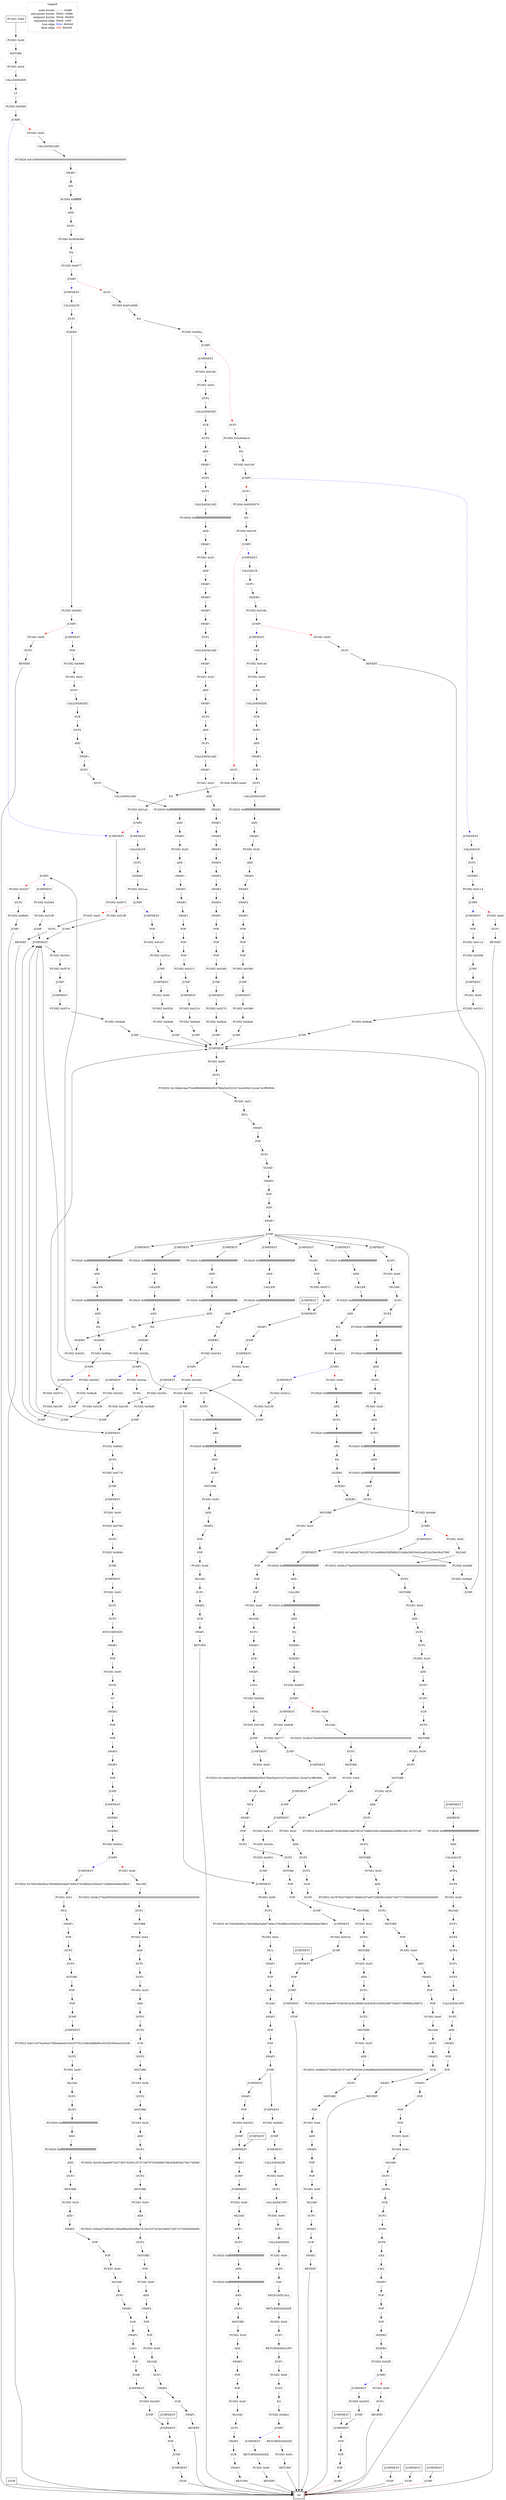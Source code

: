 digraph {
	"node0" [shape="rect",color="black",label=<JUMPDEST>];
	"node1" [shape="rect",color="black",label=<JUMPDEST>];
	"node2" [shape="rect",color="black",label=<JUMPDEST>];
	"node3" [shape="rect",color="black",label=<PUSH1 0x80>];
	"node4" [shape="rect",color="black",label=<JUMPDEST>];
	"node5" [shape="rect",color="black",label=<JUMPDEST>];
	"node6" [shape="rect",color="black",label=<JUMPDEST>];
	"node7" [shape="rect",color="black",label=<JUMPDEST>];
	"node8" [shape="rect",color="black",label=<JUMPDEST>];
	"node9" [shape="rect",color="black",label=<STOP>];
	"node10" [shape="rect",color="black",label=<JUMPDEST>];
	"node11" [shape="rect",color="gray",label=<PUSH32 0x6e20746f2061206e6f6e2d636f6e747261637420616464726573730000000000>];
	"node12" [shape="rect",color="gray",label=<ADD>];
	"node13" [shape="rect",color="gray",label=<DUP1>];
	"node14" [shape="rect",color="gray",label=<PUSH20 0xffffffffffffffffffffffffffffffffffffffff>];
	"node15" [shape="rect",color="gray",label=<PUSH4 0x3659cfe6>];
	"node16" [shape="rect",color="gray",label=<PUSH2 0x02f5>];
	"node17" [shape="rect",color="gray",label=<PUSH1 0x20>];
	"node18" [shape="rect",color="gray",label=<PUSH20 0xffffffffffffffffffffffffffffffffffffffff>];
	"node19" [shape="rect",color="gray",label=<DUP2>];
	"node20" [shape="rect",color="gray",label=<MSTORE>];
	"node21" [shape="rect",color="gray",label=<ADD>];
	"node22" [shape="rect",color="gray",label=<PUSH20 0xffffffffffffffffffffffffffffffffffffffff>];
	"node23" [shape="rect",color="gray",label=<PUSH1 0x00>];
	"node24" [shape="rect",color="gray",label=<MSTORE>];
	"node25" [shape="rect",color="gray",label=<PUSH2 0x01f9>];
	"node26" [shape="rect",color="gray",label=<CALLDATASIZE>];
	"node27" [shape="rect",color="gray",label=<LT>];
	"node28" [shape="rect",color="gray",label=<PUSH1 0x40>];
	"node29" [shape="rect",color="gray",label=<JUMPI>];
	"node30" [shape="rect",color="gray",label=<PUSH1 0x40>];
	"node31" [shape="rect",color="gray",label=<DUP2>];
	"node32" [shape="rect",color="gray",label=<MSTORE>];
	"node33" [shape="rect",color="gray",label=<CALLDATALOAD>];
	"node34" [shape="rect",color="gray",label=<POP>];
	"node35" [shape="rect",color="gray",label=<ADD>];
	"node36" [shape="rect",color="gray",label=<SWAP2>];
	"node37" [shape="rect",color="gray",label=<PUSH20 0xffffffffffffffffffffffffffffffffffffffff>];
	"node38" [shape="rect",color="gray",label=<POP>];
	"node39" [shape="rect",color="gray",label=<POP>];
	"node40" [shape="rect",color="gray",label=<MLOAD>];
	"node41" [shape="rect",color="gray",label=<DUP1>];
	"node42" [shape="rect",color="gray",label=<SWAP2>];
	"node43" [shape="rect",color="gray",label=<SUB>];
	"node44" [shape="rect",color="gray",label=<SWAP1>];
	"node45" [shape="rect",color="gray",label=<REVERT>];
	"node46" [shape="rect",color="gray",label=<JUMPDEST>];
	"node47" [shape="rect",color="gray",label=<PUSH1 0x40>];
	"node48" [shape="rect",color="gray",label=<PUSH20 0xffffffffffffffffffffffffffffffffffffffff>];
	"node49" [shape="rect",color="gray",label=<SWAP1>];
	"node50" [shape="rect",color="gray",label=<DIV>];
	"node51" [shape="rect",color="gray",label=<PUSH4 0x4f1ef286>];
	"node52" [shape="rect",color="gray",label=<PUSH2 0x0647>];
	"node53" [shape="rect",color="gray",label=<AND>];
	"node54" [shape="rect",color="gray",label=<PUSH1 0x00>];
	"node55" [shape="rect",color="gray",label=<DUP1>];
	"node56" [shape="rect",color="gray",label=<PUSH2 0x0354>];
	"node57" [shape="rect",color="gray",label=<EQ>];
	"node58" [shape="rect",color="gray",label=<JUMPI>];
	"node59" [shape="rect",color="gray",label=<DUP1>];
	"node60" [shape="rect",color="gray",label=<MUL>];
	"node61" [shape="rect",color="gray",label=<SWAP1>];
	"node62" [shape="rect",color="gray",label=<POP>];
	"node63" [shape="rect",color="gray",label=<DUP2>];
	"node64" [shape="rect",color="gray",label=<DUP2>];
	"node65" [shape="rect",color="gray",label=<EQ>];
	"node66" [shape="rect",color="gray",label=<SSTORE>];
	"node67" [shape="rect",color="gray",label=<POP>];
	"node68" [shape="rect",color="gray",label=<PUSH32 0x6f6d207468652070726f78792061646d696e0000000000000000000000000000>];
	"node69" [shape="rect",color="gray",label=<POP>];
	"node70" [shape="rect",color="gray",label=<JUMP>];
	"node71" [shape="rect",color="gray",label=<JUMPI>];
	"node72" [shape="rect",color="gray",label=<JUMPDEST>];
	"node73" [shape="rect",color="gray",label=<DUP1>];
	"node74" [shape="rect",color="gray",label=<DUP1>];
	"node75" [shape="rect",color="gray",label=<DUP3>];
	"node76" [shape="rect",color="gray",label=<EXTCODESIZE>];
	"node77" [shape="rect",color="gray",label=<SWAP1>];
	"node78" [shape="rect",color="gray",label=<EQ>];
	"node79" [shape="rect",color="gray",label=<POP>];
	"node80" [shape="rect",color="gray",label=<DUP2>];
	"node81" [shape="rect",color="gray",label=<JUMPI>];
	"node82" [shape="rect",color="gray",label=<GT>];
	"node83" [shape="rect",color="gray",label=<DUP1>];
	"node84" [shape="rect",color="gray",label=<SWAP2>];
	"node85" [shape="rect",color="gray",label=<PUSH1 0x20>];
	"node86" [shape="rect",color="gray",label=<POP>];
	"node87" [shape="rect",color="gray",label=<POP>];
	"node88" [shape="rect",color="gray",label=<SWAP2>];
	"node89" [shape="rect",color="gray",label=<SWAP1>];
	"node90" [shape="rect",color="gray",label=<POP>];
	"node91" [shape="rect",color="gray",label=<EQ>];
	"node92" [shape="rect",color="gray",label=<JUMP>];
	"node93" [shape="rect",color="gray",label=<PUSH2 0x006d>];
	"node94" [shape="rect",color="gray",label=<JUMPI>];
	"node95" [shape="rect",color="gray",label=<DUP1>];
	"node96" [shape="rect",color="gray",label=<EQ>];
	"node97" [shape="rect",color="gray",label=<JUMPI>];
	"node98" [shape="rect",color="gray",label=<JUMPDEST>];
	"node99" [shape="rect",color="gray",label=<JUMP>];
	"node100" [shape="rect",color="gray",label=<STOP>];
	"node101" [shape="rect",color="gray",label=<JUMPDEST>];
	"node102" [shape="rect",color="gray",label=<CALLVALUE>];
	"node103" [shape="rect",color="gray",label=<PUSH1 0x00>];
	"node104" [shape="rect",color="gray",label=<DUP1>];
	"node105" [shape="rect",color="gray",label=<ISZERO>];
	"node106" [shape="rect",color="gray",label=<JUMPI>];
	"node107" [shape="rect",color="gray",label=<PUSH1 0x00>];
	"node108" [shape="rect",color="gray",label=<DUP1>];
	"node109" [shape="rect",color="gray",label=<REVERT>];
	"node110" [shape="rect",color="gray",label=<JUMPDEST>];
	"node111" [shape="rect",color="gray",label=<POP>];
	"node112" [shape="rect",color="gray",label=<PUSH2 0x034d>];
	"node113" [shape="rect",color="gray",label=<PUSH2 0x084b>];
	"node114" [shape="rect",color="gray",label=<PUSH2 0x0265>];
	"node115" [shape="rect",color="gray",label=<DUP1>];
	"node116" [shape="rect",color="gray",label=<CALLDATASIZE>];
	"node117" [shape="rect",color="gray",label=<SUB>];
	"node118" [shape="rect",color="gray",label=<DUP2>];
	"node119" [shape="rect",color="gray",label=<PUSH1 0x04>];
	"node120" [shape="rect",color="gray",label=<ADD>];
	"node121" [shape="rect",color="gray",label=<SWAP1>];
	"node122" [shape="rect",color="gray",label=<DUP1>];
	"node123" [shape="rect",color="gray",label=<DUP1>];
	"node124" [shape="rect",color="gray",label=<CALLDATALOAD>];
	"node125" [shape="rect",color="gray",label=<PUSH1 0x04>];
	"node126" [shape="rect",color="gray",label=<PUSH2 0x0748>];
	"node127" [shape="rect",color="gray",label=<AND>];
	"node128" [shape="rect",color="gray",label=<SWAP1>];
	"node129" [shape="rect",color="gray",label=<ADD>];
	"node130" [shape="rect",color="gray",label=<SWAP1>];
	"node131" [shape="rect",color="gray",label=<SWAP3>];
	"node132" [shape="rect",color="gray",label=<SWAP2>];
	"node133" [shape="rect",color="gray",label=<SWAP1>];
	"node134" [shape="rect",color="gray",label=<POP>];
	"node135" [shape="rect",color="gray",label=<POP>];
	"node136" [shape="rect",color="gray",label=<POP>];
	"node137" [shape="rect",color="gray",label=<JUMP>];
	"node138" [shape="rect",color="gray",label=<JUMPDEST>];
	"node139" [shape="rect",color="gray",label=<STOP>];
	"node140" [shape="rect",color="gray",label=<JUMPDEST>];
	"node141" [shape="rect",color="gray",label=<PUSH2 0x0312>];
	"node142" [shape="rect",color="gray",label=<PUSH1 0x01>];
	"node143" [shape="rect",color="gray",label=<DUP1>];
	"node144" [shape="rect",color="gray",label=<PUSH2 0x0576>];
	"node145" [shape="rect",color="gray",label=<CALLDATASIZE>];
	"node146" [shape="rect",color="gray",label=<SUB>];
	"node147" [shape="rect",color="gray",label=<DUP2>];
	"node148" [shape="rect",color="gray",label=<ADD>];
	"node149" [shape="rect",color="gray",label=<SWAP1>];
	"node150" [shape="rect",color="gray",label=<DUP1>];
	"node151" [shape="rect",color="gray",label=<DUP1>];
	"node152" [shape="rect",color="gray",label=<CALLDATALOAD>];
	"node153" [shape="rect",color="gray",label=<PUSH1 0x20>];
	"node154" [shape="rect",color="gray",label=<AND>];
	"node155" [shape="rect",color="gray",label=<SWAP1>];
	"node156" [shape="rect",color="gray",label=<ADD>];
	"node157" [shape="rect",color="gray",label=<SWAP1>];
	"node158" [shape="rect",color="gray",label=<SWAP3>];
	"node159" [shape="rect",color="gray",label=<SWAP2>];
	"node160" [shape="rect",color="gray",label=<SWAP1>];
	"node161" [shape="rect",color="gray",label=<DUP1>];
	"node162" [shape="rect",color="gray",label=<CALLDATALOAD>];
	"node163" [shape="rect",color="gray",label=<SWAP1>];
	"node164" [shape="rect",color="gray",label=<ADD>];
	"node165" [shape="rect",color="gray",label=<SWAP1>];
	"node166" [shape="rect",color="gray",label=<DUP3>];
	"node167" [shape="rect",color="gray",label=<ADD>];
	"node168" [shape="rect",color="gray",label=<DUP1>];
	"node169" [shape="rect",color="gray",label=<CALLDATALOAD>];
	"node170" [shape="rect",color="gray",label=<SWAP1>];
	"node171" [shape="rect",color="gray",label=<PUSH2 0x050d>];
	"node172" [shape="rect",color="gray",label=<ADD>];
	"node173" [shape="rect",color="gray",label=<SWAP2>];
	"node174" [shape="rect",color="gray",label=<SWAP1>];
	"node175" [shape="rect",color="gray",label=<SWAP2>];
	"node176" [shape="rect",color="gray",label=<SWAP3>];
	"node177" [shape="rect",color="gray",label=<SWAP4>];
	"node178" [shape="rect",color="gray",label=<SWAP2>];
	"node179" [shape="rect",color="gray",label=<SWAP3>];
	"node180" [shape="rect",color="gray",label=<SWAP4>];
	"node181" [shape="rect",color="gray",label=<SWAP1>];
	"node182" [shape="rect",color="gray",label=<POP>];
	"node183" [shape="rect",color="gray",label=<POP>];
	"node184" [shape="rect",color="gray",label=<POP>];
	"node185" [shape="rect",color="gray",label=<PUSH1 0x00>];
	"node186" [shape="rect",color="gray",label=<JUMP>];
	"node187" [shape="rect",color="gray",label=<STOP>];
	"node188" [shape="rect",color="gray",label=<JUMPDEST>];
	"node189" [shape="rect",color="gray",label=<CALLVALUE>];
	"node190" [shape="rect",color="gray",label=<DUP1>];
	"node191" [shape="rect",color="gray",label=<ISZERO>];
	"node192" [shape="rect",color="gray",label=<PUSH20 0xffffffffffffffffffffffffffffffffffffffff>];
	"node193" [shape="rect",color="gray",label=<JUMPI>];
	"node194" [shape="rect",color="gray",label=<DUP1>];
	"node195" [shape="rect",color="gray",label=<REVERT>];
	"node196" [shape="rect",color="gray",label=<JUMPDEST>];
	"node197" [shape="rect",color="gray",label=<POP>];
	"node198" [shape="rect",color="gray",label=<JUMP>];
	"node199" [shape="rect",color="gray",label=<JUMPDEST>];
	"node200" [shape="rect",color="gray",label=<MLOAD>];
	"node201" [shape="rect",color="gray",label=<DUP1>];
	"node202" [shape="rect",color="gray",label=<DUP3>];
	"node203" [shape="rect",color="gray",label=<PUSH1 0x00>];
	"node204" [shape="rect",color="gray",label=<PUSH1 0x20>];
	"node205" [shape="rect",color="gray",label=<PUSH1 0x40>];
	"node206" [shape="rect",color="gray",label=<PUSH32 0x08c379a000000000000000000000000000000000000000000000000000000000>];
	"node207" [shape="rect",color="gray",label=<PUSH20 0xffffffffffffffffffffffffffffffffffffffff>];
	"node208" [shape="rect",color="gray",label=<AND>];
	"node209" [shape="rect",color="gray",label=<AND>];
	"node210" [shape="rect",color="gray",label=<DUP2>];
	"node211" [shape="rect",color="gray",label=<MSTORE>];
	"node212" [shape="rect",color="gray",label=<PUSH1 0x00>];
	"node213" [shape="rect",color="gray",label=<ADD>];
	"node214" [shape="rect",color="gray",label=<SWAP2>];
	"node215" [shape="rect",color="gray",label=<POP>];
	"node216" [shape="rect",color="gray",label=<POP>];
	"node217" [shape="rect",color="gray",label=<MLOAD>];
	"node218" [shape="rect",color="gray",label=<DUP1>];
	"node219" [shape="rect",color="gray",label=<SWAP2>];
	"node220" [shape="rect",color="gray",label=<SUB>];
	"node221" [shape="rect",color="gray",label=<SWAP1>];
	"node222" [shape="rect",color="gray",label=<RETURN>];
	"node223" [shape="rect",color="gray",label=<JUMPDEST>];
	"node224" [shape="rect",color="gray",label=<CALLVALUE>];
	"node225" [shape="rect",color="gray",label=<DUP1>];
	"node226" [shape="rect",color="gray",label=<ISZERO>];
	"node227" [shape="rect",color="gray",label=<JUMPI>];
	"node228" [shape="rect",color="gray",label=<DUP1>];
	"node229" [shape="rect",color="gray",label=<REVERT>];
	"node230" [shape="rect",color="gray",label=<JUMPDEST>];
	"node231" [shape="rect",color="gray",label=<POP>];
	"node232" [shape="rect",color="gray",label=<DUP1>];
	"node233" [shape="rect",color="gray",label=<CALLDATASIZE>];
	"node234" [shape="rect",color="gray",label=<SUB>];
	"node235" [shape="rect",color="gray",label=<PUSH1 0x00>];
	"node236" [shape="rect",color="gray",label=<DUP2>];
	"node237" [shape="rect",color="gray",label=<ADD>];
	"node238" [shape="rect",color="gray",label=<PUSH2 0x0264>];
	"node239" [shape="rect",color="gray",label=<SWAP1>];
	"node240" [shape="rect",color="gray",label=<DUP1>];
	"node241" [shape="rect",color="gray",label=<DUP1>];
	"node242" [shape="rect",color="gray",label=<CALLDATALOAD>];
	"node243" [shape="rect",color="gray",label=<PUSH1 0x00>];
	"node244" [shape="rect",color="gray",label=<PUSH1 0x40>];
	"node245" [shape="rect",color="gray",label=<AND>];
	"node246" [shape="rect",color="gray",label=<SWAP1>];
	"node247" [shape="rect",color="gray",label=<ADD>];
	"node248" [shape="rect",color="gray",label=<SWAP1>];
	"node249" [shape="rect",color="gray",label=<SWAP3>];
	"node250" [shape="rect",color="gray",label=<SWAP2>];
	"node251" [shape="rect",color="gray",label=<SWAP1>];
	"node252" [shape="rect",color="gray",label=<POP>];
	"node253" [shape="rect",color="gray",label=<POP>];
	"node254" [shape="rect",color="gray",label=<POP>];
	"node255" [shape="rect",color="gray",label=<JUMP>];
	"node256" [shape="rect",color="gray",label=<JUMPDEST>];
	"node257" [shape="rect",color="gray",label=<STOP>];
	"node258" [shape="rect",color="gray",label=<JUMPDEST>];
	"node259" [shape="rect",color="gray",label=<CALLVALUE>];
	"node260" [shape="rect",color="gray",label=<DUP1>];
	"node261" [shape="rect",color="gray",label=<ISZERO>];
	"node262" [shape="rect",color="gray",label=<PUSH1 0x20>];
	"node263" [shape="rect",color="gray",label=<JUMPI>];
	"node264" [shape="rect",color="gray",label=<DUP1>];
	"node265" [shape="rect",color="gray",label=<REVERT>];
	"node266" [shape="rect",color="gray",label=<JUMPDEST>];
	"node267" [shape="rect",color="gray",label=<POP>];
	"node268" [shape="rect",color="gray",label=<JUMP>];
	"node269" [shape="rect",color="gray",label=<JUMPDEST>];
	"node270" [shape="rect",color="gray",label=<PUSH1 0x20>];
	"node271" [shape="rect",color="gray",label=<MLOAD>];
	"node272" [shape="rect",color="gray",label=<DUP1>];
	"node273" [shape="rect",color="gray",label=<DUP3>];
	"node274" [shape="rect",color="gray",label=<PUSH2 0x056a>];
	"node275" [shape="rect",color="gray",label=<PUSH1 0x40>];
	"node276" [shape="rect",color="gray",label=<AND>];
	"node277" [shape="rect",color="gray",label=<PUSH29 0x0100000000000000000000000000000000000000000000000000000000>];
	"node278" [shape="rect",color="gray",label=<PUSH2 0x0077>];
	"node279" [shape="rect",color="gray",label=<PUSH2 0x0270>];
	"node280" [shape="rect",color="gray",label=<AND>];
	"node281" [shape="rect",color="gray",label=<DUP2>];
	"node282" [shape="rect",color="gray",label=<MSTORE>];
	"node283" [shape="rect",color="gray",label=<ADD>];
	"node284" [shape="rect",color="gray",label=<SWAP2>];
	"node285" [shape="rect",color="gray",label=<POP>];
	"node286" [shape="rect",color="gray",label=<POP>];
	"node287" [shape="rect",color="gray",label=<PUSH1 0x20>];
	"node288" [shape="rect",color="gray",label=<MLOAD>];
	"node289" [shape="rect",color="gray",label=<DUP1>];
	"node290" [shape="rect",color="gray",label=<PUSH1 0x00>];
	"node291" [shape="rect",color="gray",label=<SWAP2>];
	"node292" [shape="rect",color="gray",label=<SUB>];
	"node293" [shape="rect",color="gray",label=<SWAP1>];
	"node294" [shape="rect",color="gray",label=<RETURN>];
	"node295" [shape="rect",color="gray",label=<JUMPDEST>];
	"node296" [shape="rect",color="gray",label=<JUMP>];
	"node297" [shape="rect",color="gray",label=<JUMPDEST>];
	"node298" [shape="rect",color="gray",label=<JUMP>];
	"node299" [shape="rect",color="gray",label=<JUMPDEST>];
	"node300" [shape="rect",color="gray",label=<PUSH2 0x015f>];
	"node301" [shape="rect",color="gray",label=<JUMP>];
	"node302" [shape="rect",color="gray",label=<JUMP>];
	"node303" [shape="rect",color="gray",label=<JUMPDEST>];
	"node304" [shape="rect",color="gray",label=<PUSH32 0x10d6a54a4754c8869d6886b5f5d7fbfa5b4522237ea5c60d11bc4e7a1ff9390b>];
	"node305" [shape="rect",color="gray",label=<JUMP>];
	"node306" [shape="rect",color="gray",label=<PUSH2 0x0512>];
	"node307" [shape="rect",color="gray",label=<JUMPDEST>];
	"node308" [shape="rect",color="gray",label=<PUSH20 0xffffffffffffffffffffffffffffffffffffffff>];
	"node309" [shape="rect",color="gray",label=<PUSH2 0x0083>];
	"node310" [shape="rect",color="gray",label=<PUSH2 0x06a8>];
	"node311" [shape="rect",color="gray",label=<PUSH2 0x035d>];
	"node312" [shape="rect",color="gray",label=<AND>];
	"node313" [shape="rect",color="gray",label=<PUSH2 0x01f9>];
	"node314" [shape="rect",color="gray",label=<CALLER>];
	"node315" [shape="rect",color="gray",label=<PUSH20 0xffffffffffffffffffffffffffffffffffffffff>];
	"node316" [shape="rect",color="gray",label=<PUSH1 0x20>];
	"node317" [shape="rect",color="gray",label=<PUSH32 0x7050c9e0f4ca769c69bd3a8ef740bc37934f8e2c036e5a723fd8ee048ed3f8c3>];
	"node318" [shape="rect",color="gray",label=<AND>];
	"node319" [shape="rect",color="gray",label=<EQ>];
	"node320" [shape="rect",color="gray",label=<PUSH2 0x0114>];
	"node321" [shape="rect",color="gray",label=<ISZERO>];
	"node322" [shape="rect",color="gray",label=<JUMPI>];
	"node323" [shape="rect",color="gray",label=<DUP2>];
	"node324" [shape="rect",color="gray",label=<PUSH32 0x787920746f20746865207a65726f206164647265737300000000000000000000>];
	"node325" [shape="rect",color="gray",label=<JUMP>];
	"node326" [shape="rect",color="gray",label=<JUMPDEST>];
	"node327" [shape="rect",color="gray",label=<JUMP>];
	"node328" [shape="rect",color="gray",label=<JUMPDEST>];
	"node329" [shape="rect",color="gray",label=<JUMP>];
	"node330" [shape="rect",color="gray",label=<JUMPDEST>];
	"node331" [shape="rect",color="gray",label=<POP>];
	"node332" [shape="rect",color="gray",label=<JUMP>];
	"node333" [shape="rect",color="gray",label=<JUMPDEST>];
	"node334" [shape="rect",color="gray",label=<PUSH1 0x40>];
	"node335" [shape="rect",color="gray",label=<JUMP>];
	"node336" [shape="rect",color="gray",label=<JUMPDEST>];
	"node337" [shape="rect",color="gray",label=<PUSH2 0x06a8>];
	"node338" [shape="rect",color="gray",label=<PUSH1 0x20>];
	"node339" [shape="rect",color="gray",label=<PUSH1 0x00>];
	"node340" [shape="rect",color="gray",label=<AND>];
	"node341" [shape="rect",color="gray",label=<CALLER>];
	"node342" [shape="rect",color="gray",label=<PUSH1 0x20>];
	"node343" [shape="rect",color="gray",label=<PUSH1 0x36>];
	"node344" [shape="rect",color="gray",label=<PUSH1 0x00>];
	"node345" [shape="rect",color="gray",label=<PUSH2 0x035c>];
	"node346" [shape="rect",color="gray",label=<AND>];
	"node347" [shape="rect",color="gray",label=<PUSH32 0x7e644d79422f17c01e4894b5f4f588d331ebfa28653d42ae832dc59e38c9798f>];
	"node348" [shape="rect",color="gray",label=<PUSH2 0x06a8>];
	"node349" [shape="rect",color="gray",label=<EQ>];
	"node350" [shape="rect",color="gray",label=<ISZERO>];
	"node351" [shape="rect",color="gray",label=<JUMPI>];
	"node352" [shape="rect",color="gray",label=<DUP4>];
	"node353" [shape="rect",color="gray",label=<JUMP>];
	"node354" [shape="rect",color="gray",label=<ADDRESS>];
	"node355" [shape="rect",color="gray",label=<PUSH1 0x40>];
	"node356" [shape="rect",color="gray",label=<PUSH1 0x40>];
	"node357" [shape="rect",color="gray",label=<AND>];
	"node358" [shape="rect",color="gray",label=<CALLVALUE>];
	"node359" [shape="rect",color="gray",label=<DUP4>];
	"node360" [shape="rect",color="gray",label=<DUP4>];
	"node361" [shape="rect",color="gray",label=<MLOAD>];
	"node362" [shape="rect",color="gray",label=<DUP1>];
	"node363" [shape="rect",color="gray",label=<DUP4>];
	"node364" [shape="rect",color="gray",label=<DUP4>];
	"node365" [shape="rect",color="gray",label=<PUSH1 0x40>];
	"node366" [shape="rect",color="gray",label=<DUP1>];
	"node367" [shape="rect",color="gray",label=<DUP3>];
	"node368" [shape="rect",color="gray",label=<DUP5>];
	"node369" [shape="rect",color="gray",label=<CALLDATACOPY>];
	"node370" [shape="rect",color="gray",label=<DUP3>];
	"node371" [shape="rect",color="gray",label=<ADD>];
	"node372" [shape="rect",color="gray",label=<SWAP2>];
	"node373" [shape="rect",color="gray",label=<POP>];
	"node374" [shape="rect",color="gray",label=<POP>];
	"node375" [shape="rect",color="gray",label=<SWAP3>];
	"node376" [shape="rect",color="gray",label=<POP>];
	"node377" [shape="rect",color="gray",label=<POP>];
	"node378" [shape="rect",color="gray",label=<POP>];
	"node379" [shape="rect",color="gray",label=<MLOAD>];
	"node380" [shape="rect",color="gray",label=<DUP1>];
	"node381" [shape="rect",color="gray",label=<DUP4>];
	"node382" [shape="rect",color="gray",label=<SUB>];
	"node383" [shape="rect",color="gray",label=<DUP2>];
	"node384" [shape="rect",color="gray",label=<DUP6>];
	"node385" [shape="rect",color="gray",label=<DUP8>];
	"node386" [shape="rect",color="gray",label=<GAS>];
	"node387" [shape="rect",color="gray",label=<CALL>];
	"node388" [shape="rect",color="gray",label=<PUSH2 0x0777>];
	"node389" [shape="rect",color="gray",label=<SWAP3>];
	"node390" [shape="rect",color="gray",label=<POP>];
	"node391" [shape="rect",color="gray",label=<POP>];
	"node392" [shape="rect",color="gray",label=<PUSH20 0xffffffffffffffffffffffffffffffffffffffff>];
	"node393" [shape="rect",color="gray",label=<POP>];
	"node394" [shape="rect",color="gray",label=<ISZERO>];
	"node395" [shape="rect",color="gray",label=<ISZERO>];
	"node396" [shape="rect",color="gray",label=<JUMPI>];
	"node397" [shape="rect",color="gray",label=<DUP1>];
	"node398" [shape="rect",color="gray",label=<PUSH1 0x20>];
	"node399" [shape="rect",color="gray",label=<REVERT>];
	"node400" [shape="rect",color="gray",label=<JUMPDEST>];
	"node401" [shape="rect",color="gray",label=<JUMP>];
	"node402" [shape="rect",color="gray",label=<PUSH2 0x01f9>];
	"node403" [shape="rect",color="gray",label=<JUMPDEST>];
	"node404" [shape="rect",color="gray",label=<JUMP>];
	"node405" [shape="rect",color="gray",label=<JUMPDEST>];
	"node406" [shape="rect",color="gray",label=<POP>];
	"node407" [shape="rect",color="gray",label=<POP>];
	"node408" [shape="rect",color="gray",label=<POP>];
	"node409" [shape="rect",color="gray",label=<JUMP>];
	"node410" [shape="rect",color="gray",label=<JUMPDEST>];
	"node411" [shape="rect",color="gray",label=<JUMP>];
	"node412" [shape="rect",color="gray",label=<JUMPDEST>];
	"node413" [shape="rect",color="gray",label=<PUSH32 0x43616e6e6f74206368616e6765207468652061646d696e206f6620612070726f>];
	"node414" [shape="rect",color="gray",label=<PUSH4 0xf851a440>];
	"node415" [shape="rect",color="gray",label=<PUSH2 0x051a>];
	"node416" [shape="rect",color="gray",label=<PUSH20 0xffffffffffffffffffffffffffffffffffffffff>];
	"node417" [shape="rect",color="gray",label=<PUSH20 0xffffffffffffffffffffffffffffffffffffffff>];
	"node418" [shape="rect",color="gray",label=<PUSH1 0x40>];
	"node419" [shape="rect",color="gray",label=<AND>];
	"node420" [shape="rect",color="gray",label=<CALLER>];
	"node421" [shape="rect",color="gray",label=<PUSH32 0x43616e6e6f742063616c6c2066616c6c6261636b2066756e6374696f6e206672>];
	"node422" [shape="rect",color="gray",label=<PUSH2 0x0201>];
	"node423" [shape="rect",color="gray",label=<AND>];
	"node424" [shape="rect",color="gray",label=<EQ>];
	"node425" [shape="rect",color="gray",label=<ISZERO>];
	"node426" [shape="rect",color="gray",label=<JUMPI>];
	"node427" [shape="rect",color="gray",label=<JUMP>];
	"node428" [shape="rect",color="gray",label=<JUMPDEST>];
	"node429" [shape="rect",color="gray",label=<SWAP1>];
	"node430" [shape="rect",color="gray",label=<POP>];
	"node431" [shape="rect",color="gray",label=<PUSH1 0x20>];
	"node432" [shape="rect",color="gray",label=<JUMP>];
	"node433" [shape="rect",color="gray",label=<JUMPDEST>];
	"node434" [shape="rect",color="gray",label=<JUMP>];
	"node435" [shape="rect",color="gray",label=<JUMPDEST>];
	"node436" [shape="rect",color="gray",label=<SWAP1>];
	"node437" [shape="rect",color="gray",label=<JUMP>];
	"node438" [shape="rect",color="gray",label=<JUMPDEST>];
	"node439" [shape="rect",color="gray",label=<JUMP>];
	"node440" [shape="rect",color="gray",label=<JUMPDEST>];
	"node441" [shape="rect",color="gray",label=<PUSH2 0x01f9>];
	"node442" [shape="rect",color="gray",label=<PUSH2 0x01ae>];
	"node443" [shape="rect",color="gray",label=<PUSH2 0x0308>];
	"node444" [shape="rect",color="gray",label=<PUSH1 0x00>];
	"node445" [shape="rect",color="gray",label=<AND>];
	"node446" [shape="rect",color="gray",label=<CALLER>];
	"node447" [shape="rect",color="gray",label=<PUSH1 0x40>];
	"node448" [shape="rect",color="gray",label=<PUSH2 0x01a2>];
	"node449" [shape="rect",color="gray",label=<PUSH1 0x40>];
	"node450" [shape="rect",color="gray",label=<PUSH2 0x00ba>];
	"node451" [shape="rect",color="gray",label=<AND>];
	"node452" [shape="rect",color="gray",label=<EQ>];
	"node453" [shape="rect",color="gray",label=<ISZERO>];
	"node454" [shape="rect",color="gray",label=<JUMPI>];
	"node455" [shape="rect",color="gray",label=<PUSH1 0x3b>];
	"node456" [shape="rect",color="gray",label=<PUSH1 0x01>];
	"node457" [shape="rect",color="gray",label=<AND>];
	"node458" [shape="rect",color="gray",label=<DUP2>];
	"node459" [shape="rect",color="gray",label=<PUSH2 0x051b>];
	"node460" [shape="rect",color="gray",label=<PUSH2 0x0572>];
	"node461" [shape="rect",color="gray",label=<PUSH1 0x01>];
	"node462" [shape="rect",color="gray",label=<AND>];
	"node463" [shape="rect",color="gray",label=<EQ>];
	"node464" [shape="rect",color="gray",label=<ISZERO>];
	"node465" [shape="rect",color="gray",label=<ISZERO>];
	"node466" [shape="rect",color="gray",label=<PUSH20 0xffffffffffffffffffffffffffffffffffffffff>];
	"node467" [shape="rect",color="gray",label=<PUSH1 0x00>];
	"node468" [shape="rect",color="gray",label=<ISZERO>];
	"node469" [shape="rect",color="gray",label=<JUMPI>];
	"node470" [shape="rect",color="gray",label=<MLOAD>];
	"node471" [shape="rect",color="gray",label=<PUSH2 0x06a8>];
	"node472" [shape="rect",color="gray",label=<PUSH2 0x0075>];
	"node473" [shape="rect",color="gray",label=<PUSH1 0x00>];
	"node474" [shape="rect",color="gray",label=<PUSH2 0x011d>];
	"node475" [shape="rect",color="gray",label=<PUSH2 0x06a8>];
	"node476" [shape="rect",color="gray",label=<DUP2>];
	"node477" [shape="rect",color="gray",label=<PUSH2 0x01a0>];
	"node478" [shape="rect",color="gray",label=<MSTORE>];
	"node479" [shape="rect",color="gray",label=<PUSH2 0x00b8>];
	"node480" [shape="rect",color="gray",label=<ADD>];
	"node481" [shape="rect",color="gray",label=<DUP1>];
	"node482" [shape="rect",color="gray",label=<DUP1>];
	"node483" [shape="rect",color="gray",label=<ADD>];
	"node484" [shape="rect",color="gray",label=<DUP3>];
	"node485" [shape="rect",color="gray",label=<DUP2>];
	"node486" [shape="rect",color="gray",label=<SUB>];
	"node487" [shape="rect",color="gray",label=<DUP3>];
	"node488" [shape="rect",color="gray",label=<MSTORE>];
	"node489" [shape="rect",color="gray",label=<DUP2>];
	"node490" [shape="rect",color="gray",label=<MSTORE>];
	"node491" [shape="rect",color="gray",label=<ADD>];
	"node492" [shape="rect",color="gray",label=<DUP1>];
	"node493" [shape="rect",color="gray",label=<PUSH1 0x20>];
	"node494" [shape="rect",color="gray",label=<PUSH2 0x0651>];
	"node495" [shape="rect",color="gray",label=<PUSH1 0x00>];
	"node496" [shape="rect",color="gray",label=<PUSH2 0x0368>];
	"node497" [shape="rect",color="gray",label=<PUSH1 0x40>];
	"node498" [shape="rect",color="gray",label=<DUP2>];
	"node499" [shape="rect",color="gray",label=<MSTORE>];
	"node500" [shape="rect",color="gray",label=<ADD>];
	"node501" [shape="rect",color="gray",label=<PUSH20 0xffffffffffffffffffffffffffffffffffffffff>];
	"node502" [shape="rect",color="gray",label=<PUSH1 0x00>];
	"node503" [shape="rect",color="gray",label=<PUSH20 0xffffffffffffffffffffffffffffffffffffffff>];
	"node504" [shape="rect",color="gray",label=<DUP2>];
	"node505" [shape="rect",color="gray",label=<MSTORE>];
	"node506" [shape="rect",color="gray",label=<POP>];
	"node507" [shape="rect",color="gray",label=<ADD>];
	"node508" [shape="rect",color="gray",label=<SWAP2>];
	"node509" [shape="rect",color="gray",label=<POP>];
	"node510" [shape="rect",color="gray",label=<POP>];
	"node511" [shape="rect",color="gray",label=<PUSH2 0x0108>];
	"node512" [shape="rect",color="gray",label=<MLOAD>];
	"node513" [shape="rect",color="gray",label=<DUP1>];
	"node514" [shape="rect",color="gray",label=<SWAP2>];
	"node515" [shape="rect",color="gray",label=<PUSH2 0x0213>];
	"node516" [shape="rect",color="gray",label=<SUB>];
	"node517" [shape="rect",color="gray",label=<SWAP1>];
	"node518" [shape="rect",color="gray",label=<REVERT>];
	"node519" [shape="rect",color="gray",label=<JUMPDEST>];
	"node520" [shape="rect",color="gray",label=<PUSH32 0x08c379a000000000000000000000000000000000000000000000000000000000>];
	"node521" [shape="rect",color="gray",label=<PUSH1 0x20>];
	"node522" [shape="rect",color="gray",label=<JUMP>];
	"node523" [shape="rect",color="gray",label=<JUMPDEST>];
	"node524" [shape="rect",color="gray",label=<DUP3>];
	"node525" [shape="rect",color="gray",label=<MLOAD>];
	"node526" [shape="rect",color="gray",label=<DUP1>];
	"node527" [shape="rect",color="gray",label=<DUP4>];
	"node528" [shape="rect",color="gray",label=<PUSH2 0x0784>];
	"node529" [shape="rect",color="gray",label=<PUSH1 0x20>];
	"node530" [shape="rect",color="gray",label=<PUSH2 0x06d9>];
	"node531" [shape="rect",color="gray",label=<AND>];
	"node532" [shape="rect",color="gray",label=<PUSH1 0x20>];
	"node533" [shape="rect",color="gray",label=<PUSH2 0x0360>];
	"node534" [shape="rect",color="gray",label=<PUSH32 0x43616e6e6f742073657420612070726f787920696d706c656d656e746174696f>];
	"node535" [shape="rect",color="gray",label=<AND>];
	"node536" [shape="rect",color="gray",label=<DUP2>];
	"node537" [shape="rect",color="gray",label=<MSTORE>];
	"node538" [shape="rect",color="gray",label=<ADD>];
	"node539" [shape="rect",color="gray",label=<DUP3>];
	"node540" [shape="rect",color="gray",label=<PUSH2 0x020c>];
	"node541" [shape="rect",color="gray",label=<AND>];
	"node542" [shape="rect",color="gray",label=<AND>];
	"node543" [shape="rect",color="gray",label=<DUP2>];
	"node544" [shape="rect",color="gray",label=<MSTORE>];
	"node545" [shape="rect",color="gray",label=<ADD>];
	"node546" [shape="rect",color="gray",label=<SWAP3>];
	"node547" [shape="rect",color="gray",label=<POP>];
	"node548" [shape="rect",color="gray",label=<POP>];
	"node549" [shape="rect",color="gray",label=<POP>];
	"node550" [shape="rect",color="gray",label=<PUSH20 0xffffffffffffffffffffffffffffffffffffffff>];
	"node551" [shape="rect",color="gray",label=<MLOAD>];
	"node552" [shape="rect",color="gray",label=<DUP1>];
	"node553" [shape="rect",color="gray",label=<SWAP2>];
	"node554" [shape="rect",color="gray",label=<SUB>];
	"node555" [shape="rect",color="gray",label=<SWAP1>];
	"node556" [shape="rect",color="gray",label=<LOG1>];
	"node557" [shape="rect",color="gray",label=<DUP2>];
	"node558" [shape="rect",color="gray",label=<JUMP>];
	"node559" [shape="rect",color="gray",label=<JUMPDEST>];
	"node560" [shape="rect",color="gray",label=<PUSH1 0x04>];
	"node561" [shape="rect",color="gray",label=<JUMP>];
	"node562" [shape="rect",color="gray",label=<JUMPDEST>];
	"node563" [shape="rect",color="gray",label=<JUMP>];
	"node564" [shape="rect",color="gray",label=<JUMPDEST>];
	"node565" [shape="rect",color="gray",label=<POP>];
	"node566" [shape="rect",color="gray",label=<JUMP>];
	"node567" [shape="rect",color="gray",label=<JUMPDEST>];
	"node568" [shape="rect",color="gray",label=<JUMP>];
	"node569" [shape="rect",color="gray",label=<JUMPDEST>];
	"node570" [shape="rect",color="gray",label=<PUSH2 0x01b7>];
	"node571" [shape="rect",color="gray",label=<PUSH1 0x00>];
	"node572" [shape="rect",color="gray",label=<AND>];
	"node573" [shape="rect",color="gray",label=<CALLER>];
	"node574" [shape="rect",color="gray",label=<PUSH1 0x40>];
	"node575" [shape="rect",color="gray",label=<PUSH1 0x04>];
	"node576" [shape="rect",color="gray",label=<PUSH1 0x04>];
	"node577" [shape="rect",color="gray",label=<PUSH1 0x00>];
	"node578" [shape="rect",color="gray",label=<AND>];
	"node579" [shape="rect",color="gray",label=<EQ>];
	"node580" [shape="rect",color="gray",label=<ISZERO>];
	"node581" [shape="rect",color="gray",label=<JUMPI>];
	"node582" [shape="rect",color="gray",label=<PUSH2 0x0211>];
	"node583" [shape="rect",color="gray",label=<JUMP>];
	"node584" [shape="rect",color="gray",label=<JUMPDEST>];
	"node585" [shape="rect",color="gray",label=<SWAP1>];
	"node586" [shape="rect",color="gray",label=<POP>];
	"node587" [shape="rect",color="gray",label=<PUSH2 0x0268>];
	"node588" [shape="rect",color="gray",label=<PUSH20 0xffffffffffffffffffffffffffffffffffffffff>];
	"node589" [shape="rect",color="gray",label=<JUMP>];
	"node590" [shape="rect",color="gray",label=<JUMPDEST>];
	"node591" [shape="rect",color="gray",label=<PUSH1 0x40>];
	"node592" [shape="rect",color="gray",label=<JUMP>];
	"node593" [shape="rect",color="gray",label=<JUMPDEST>];
	"node594" [shape="rect",color="gray",label=<SWAP1>];
	"node595" [shape="rect",color="gray",label=<JUMP>];
	"node596" [shape="rect",color="gray",label=<JUMPDEST>];
	"node597" [shape="rect",color="gray",label=<JUMP>];
	"node598" [shape="rect",color="gray",label=<JUMPDEST>];
	"node599" [shape="rect",color="gray",label=<PUSH2 0x0651>];
	"node600" [shape="rect",color="gray",label=<PUSH20 0xffffffffffffffffffffffffffffffffffffffff>];
	"node601" [shape="rect",color="gray",label=<PUSH2 0x057e>];
	"node602" [shape="rect",color="gray",label=<AND>];
	"node603" [shape="rect",color="gray",label=<CALLER>];
	"node604" [shape="rect",color="gray",label=<AND>];
	"node605" [shape="rect",color="gray",label=<EQ>];
	"node606" [shape="rect",color="gray",label=<ISZERO>];
	"node607" [shape="rect",color="gray",label=<ISZERO>];
	"node608" [shape="rect",color="gray",label=<ISZERO>];
	"node609" [shape="rect",color="gray",label=<JUMPI>];
	"node610" [shape="rect",color="gray",label=<PUSH1 0x01>];
	"node611" [shape="rect",color="gray",label=<MLOAD>];
	"node612" [shape="rect",color="gray",label=<PUSH4 0x5c60da1b>];
	"node613" [shape="rect",color="gray",label=<PUSH20 0xffffffffffffffffffffffffffffffffffffffff>];
	"node614" [shape="rect",color="gray",label=<PUSH2 0x0563>];
	"node615" [shape="rect",color="gray",label=<DUP2>];
	"node616" [shape="rect",color="gray",label=<MSTORE>];
	"node617" [shape="rect",color="gray",label=<ADD>];
	"node618" [shape="rect",color="gray",label=<DUP1>];
	"node619" [shape="rect",color="gray",label=<DUP1>];
	"node620" [shape="rect",color="gray",label=<ADD>];
	"node621" [shape="rect",color="gray",label=<PUSH20 0xffffffffffffffffffffffffffffffffffffffff>];
	"node622" [shape="rect",color="gray",label=<DUP3>];
	"node623" [shape="rect",color="gray",label=<DUP2>];
	"node624" [shape="rect",color="gray",label=<SUB>];
	"node625" [shape="rect",color="gray",label=<DUP3>];
	"node626" [shape="rect",color="gray",label=<MSTORE>];
	"node627" [shape="rect",color="gray",label=<DUP2>];
	"node628" [shape="rect",color="gray",label=<MSTORE>];
	"node629" [shape="rect",color="gray",label=<ADD>];
	"node630" [shape="rect",color="gray",label=<DUP1>];
	"node631" [shape="rect",color="gray",label=<PUSH4 0xffffffff>];
	"node632" [shape="rect",color="gray",label=<PUSH2 0x0303>];
	"node633" [shape="rect",color="gray",label=<PUSH2 0x01f9>];
	"node634" [shape="rect",color="gray",label=<DUP2>];
	"node635" [shape="rect",color="gray",label=<MSTORE>];
	"node636" [shape="rect",color="gray",label=<ADD>];
	"node637" [shape="rect",color="gray",label=<PUSH2 0x0528>];
	"node638" [shape="rect",color="gray",label=<PUSH2 0x025c>];
	"node639" [shape="rect",color="black",peripheries="2",label=<ret>];
	"node640" [shape="rect",color="gray",label=<DUP2>];
	"node641" [shape="rect",color="gray",label=<MSTORE>];
	"node642" [shape="rect",color="gray",label=<POP>];
	"node643" [shape="rect",color="gray",label=<PUSH2 0x016b>];
	"node644" [shape="rect",color="gray",label=<ADD>];
	"node645" [shape="rect",color="gray",label=<SWAP2>];
	"node646" [shape="rect",color="gray",label=<POP>];
	"node647" [shape="rect",color="gray",label=<POP>];
	"node648" [shape="rect",color="gray",label=<PUSH1 0x20>];
	"node649" [shape="rect",color="gray",label=<MLOAD>];
	"node650" [shape="rect",color="gray",label=<DUP1>];
	"node651" [shape="rect",color="gray",label=<SWAP2>];
	"node652" [shape="rect",color="gray",label=<SUB>];
	"node653" [shape="rect",color="gray",label=<SWAP1>];
	"node654" [shape="rect",color="gray",label=<PUSH32 0x7050c9e0f4ca769c69bd3a8ef740bc37934f8e2c036e5a723fd8ee048ed3f8c3>];
	"node655" [shape="rect",color="gray",label=<REVERT>];
	"node656" [shape="rect",color="gray",label=<JUMPDEST>];
	"node657" [shape="rect",color="gray",label=<JUMP>];
	"node658" [shape="rect",color="gray",label=<JUMPDEST>];
	"node659" [shape="rect",color="gray",label=<JUMP>];
	"node660" [shape="rect",color="gray",label=<JUMPDEST>];
	"node661" [shape="rect",color="gray",label=<DUP1>];
	"node662" [shape="rect",color="gray",label=<PUSH20 0xffffffffffffffffffffffffffffffffffffffff>];
	"node663" [shape="rect",color="gray",label=<PUSH4 0x8f283970>];
	"node664" [shape="rect",color="gray",label=<PUSH1 0x04>];
	"node665" [shape="rect",color="gray",label=<PUSH1 0x40>];
	"node666" [shape="rect",color="gray",label=<PUSH1 0x20>];
	"node667" [shape="rect",color="gray",label=<PUSH20 0xffffffffffffffffffffffffffffffffffffffff>];
	"node668" [shape="rect",color="gray",label=<MUL>];
	"node669" [shape="rect",color="gray",label=<SWAP1>];
	"node670" [shape="rect",color="gray",label=<POP>];
	"node671" [shape="rect",color="gray",label=<DUP1>];
	"node672" [shape="rect",color="gray",label=<SLOAD>];
	"node673" [shape="rect",color="gray",label=<SWAP2>];
	"node674" [shape="rect",color="gray",label=<POP>];
	"node675" [shape="rect",color="gray",label=<POP>];
	"node676" [shape="rect",color="gray",label=<SWAP1>];
	"node677" [shape="rect",color="gray",label=<JUMP>];
	"node678" [shape="rect",color="gray",label=<JUMPDEST>];
	"node679" [shape="rect",color="gray",label=<CALLDATASIZE>];
	"node680" [shape="rect",color="gray",label=<PUSH2 0x051e>];
	"node681" [shape="rect",color="gray",label=<PUSH32 0x10d6a54a4754c8869d6886b5f5d7fbfa5b4522237ea5c60d11bc4e7a1ff9390b>];
	"node682" [shape="rect",color="gray",label=<DUP1>];
	"node683" [shape="rect",color="gray",label=<CALLDATACOPY>];
	"node684" [shape="rect",color="gray",label=<DUP1>];
	"node685" [shape="rect",color="gray",label=<CALLDATASIZE>];
	"node686" [shape="rect",color="gray",label=<DUP5>];
	"node687" [shape="rect",color="gray",label=<GAS>];
	"node688" [shape="rect",color="gray",label=<DELEGATECALL>];
	"node689" [shape="rect",color="gray",label=<RETURNDATASIZE>];
	"node690" [shape="rect",color="gray",label=<PUSH2 0x0779>];
	"node691" [shape="rect",color="gray",label=<PUSH1 0x40>];
	"node692" [shape="rect",color="gray",label=<PUSH2 0x0302>];
	"node693" [shape="rect",color="gray",label=<DUP1>];
	"node694" [shape="rect",color="gray",label=<RETURNDATACOPY>];
	"node695" [shape="rect",color="gray",label=<DUP1>];
	"node696" [shape="rect",color="gray",label=<DUP2>];
	"node697" [shape="rect",color="gray",label=<EQ>];
	"node698" [shape="rect",color="gray",label=<PUSH2 0x0682>];
	"node699" [shape="rect",color="gray",label=<JUMPI>];
	"node700" [shape="rect",color="gray",label=<RETURNDATASIZE>];
	"node701" [shape="rect",color="gray",label=<RETURN>];
	"node702" [shape="rect",color="gray",label=<JUMPDEST>];
	"node703" [shape="rect",color="gray",label=<RETURNDATASIZE>];
	"node704" [shape="rect",color="gray",label=<REVERT>];
	"node705" [shape="rect",color="gray",label=<JUMPDEST>];
	"node706" [shape="rect",color="gray",label=<DUP1>];
	"node707" [shape="rect",color="gray",label=<PUSH20 0xffffffffffffffffffffffffffffffffffffffff>];
	"node708" [shape="rect",color="gray",label=<PUSH20 0xffffffffffffffffffffffffffffffffffffffff>];
	"node709" [shape="rect",color="gray",label=<MUL>];
	"node710" [shape="rect",color="gray",label=<SWAP1>];
	"node711" [shape="rect",color="gray",label=<POP>];
	"node712" [shape="rect",color="gray",label=<DUP1>];
	"node713" [shape="rect",color="gray",label=<SLOAD>];
	"node714" [shape="rect",color="gray",label=<SWAP2>];
	"node715" [shape="rect",color="gray",label=<POP>];
	"node716" [shape="rect",color="gray",label=<POP>];
	"node717" [shape="rect",color="gray",label=<PUSH2 0x021b>];
	"node718" [shape="rect",color="gray",label=<SWAP1>];
	"node719" [shape="rect",color="gray",label=<JUMP>];
	"node720" [shape="rect",color="gray",label=<JUMPDEST>];
	"node721" [shape="rect",color="gray",label=<PUSH2 0x06a8>];
	"node722" [shape="rect",color="gray",label=<DUP2>];
	"node723" [shape="rect",color="gray",label=<JUMP>];
	"node724" [shape="rect",color="gray",label=<JUMPDEST>];
	"node725" [shape="rect",color="gray",label=<PUSH1 0x00>];
	"node726" [shape="rect",color="gray",label=<PUSH20 0xffffffffffffffffffffffffffffffffffffffff>];
	"node727" [shape="rect",color="gray",label=<PUSH20 0xffffffffffffffffffffffffffffffffffffffff>];
	"node728" [shape="rect",color="gray",label=<DUP2>];
	"node729" [shape="rect",color="gray",label=<MLOAD>];
	"node730" [shape="rect",color="gray",label=<DUP1>];
	"node731" [shape="rect",color="gray",label=<DUP3>];
	"node732" [shape="rect",color="gray",label=<PUSH1 0x00>];
	"node733" [shape="rect",color="gray",label=<PUSH1 0x20>];
	"node734" [shape="rect",color="gray",label=<PUSH2 0x081e>];
	"node735" [shape="rect",color="gray",label=<AND>];
	"node736" [shape="rect",color="gray",label=<PUSH20 0xffffffffffffffffffffffffffffffffffffffff>];
	"node737" [shape="rect",color="gray",label=<PUSH1 0x40>];
	"node738" [shape="rect",color="gray",label=<PUSH2 0x01f9>];
	"node739" [shape="rect",color="gray",label=<PUSH32 0x08c379a000000000000000000000000000000000000000000000000000000000>];
	"node740" [shape="rect",color="gray",label=<AND>];
	"node741" [shape="rect",color="gray",label=<DUP2>];
	"node742" [shape="rect",color="gray",label=<MSTORE>];
	"node743" [shape="rect",color="gray",label=<ADD>];
	"node744" [shape="rect",color="gray",label=<SWAP2>];
	"node745" [shape="rect",color="gray",label=<POP>];
	"node746" [shape="rect",color="gray",label=<POP>];
	"node747" [shape="rect",color="gray",label=<MLOAD>];
	"node748" [shape="rect",color="gray",label=<DUP1>];
	"node749" [shape="rect",color="gray",label=<PUSH2 0x0257>];
	"node750" [shape="rect",color="gray",label=<SWAP2>];
	"node751" [shape="rect",color="gray",label=<SUB>];
	"node752" [shape="rect",color="gray",label=<SWAP1>];
	"node753" [shape="rect",color="gray",label=<LOG1>];
	"node754" [shape="rect",color="gray",label=<POP>];
	"node755" [shape="rect",color="gray",label=<JUMP>];
	"node756" [shape="rect",color="gray",label=<JUMPDEST>];
	"node757" [shape="rect",color="gray",label=<PUSH2 0x02ac>];
	"node758" [shape="rect",color="gray",label=<PUSH1 0x00>];
	"node759" [shape="rect",color="gray",label=<PUSH32 0xbc7cd75a20ee27fd9adebab32041f755214dbc6bffa90cc0225b39da2e5c2d3b>];
	"node760" [shape="rect",color="gray",label=<PUSH1 0x04>];
	"node761" [shape="rect",color="gray",label=<PUSH2 0x0106>];
	"node762" [shape="rect",color="gray",label=<PUSH1 0x00>];
	"node763" [shape="rect",color="gray",label=<PUSH1 0x40>];
	"node764" [shape="rect",color="gray",label=<MUL>];
	"node765" [shape="rect",color="gray",label=<SWAP1>];
	"node766" [shape="rect",color="gray",label=<POP>];
	"node767" [shape="rect",color="gray",label=<PUSH2 0x06a8>];
	"node768" [shape="rect",color="gray",label=<PUSH1 0x32>];
	"node769" [shape="rect",color="gray",label=<DUP2>];
	"node770" [shape="rect",color="gray",label=<PUSH2 0x06a3>];
	"node771" [shape="rect",color="gray",label=<DUP2>];
	"node772" [shape="rect",color="gray",label=<SSTORE>];
	"node773" [shape="rect",color="gray",label=<POP>];
	"node774" [shape="rect",color="gray",label=<POP>];
	"node775" [shape="rect",color="gray",label=<PUSH2 0x0466>];
	"node776" [shape="rect",color="gray",label=<JUMP>];
	"node777" [shape="rect",color="gray",label=<PUSH2 0x02fa>];
	"node778" [shape="rect",color="gray",label=<JUMPDEST>];
	"node779" [shape="rect",color="gray",label=<PUSH2 0x0573>];
	"node780" [shape="rect",color="gray",label=<JUMP>];
	"node781" [shape="rect",color="gray",label=<PUSH2 0x06e2>];
	"node782" [shape="rect",color="gray",label=<JUMPDEST>];
	"node783" [shape="rect",color="gray",label=<DUP3>];
	"node784" [shape="rect",color="gray",label=<JUMP>];
	"node785" [shape="rect",color="gray",label=<JUMPDEST>];
	"node786" [shape="rect",color="gray",label=<ISZERO>];
	"node787" [shape="rect",color="gray",label=<ISZERO>];
	"node788" [shape="rect",color="gray",label=<JUMPI>];
	"node789" [shape="rect",color="gray",label=<MLOAD>];
	"node790" [shape="rect",color="gray",label=<PUSH20 0xffffffffffffffffffffffffffffffffffffffff>];
	"node791" [shape="rect",color="gray",label=<PUSH2 0x06d9>];
	"node792" [shape="rect",color="gray",label=<PUSH2 0x048f>];
	"node793" [shape="rect",color="gray",label=<PUSH2 0x06a8>];
	"node794" [shape="rect",color="gray",label=<DUP2>];
	"node795" [shape="rect",color="gray",label=<MSTORE>];
	"node796" [shape="rect",color="gray",label=<ADD>];
	"node797" [shape="rect",color="gray",label=<DUP1>];
	"node798" [shape="rect",color="gray",label=<DUP1>];
	"node799" [shape="rect",color="gray",label=<ADD>];
	"node800" [shape="rect",color="gray",label=<PUSH2 0x064f>];
	"node801" [shape="rect",color="gray",label=<DUP3>];
	"node802" [shape="rect",color="gray",label=<DUP2>];
	"node803" [shape="rect",color="gray",label=<SUB>];
	"node804" [shape="rect",color="gray",label=<DUP3>];
	"node805" [shape="rect",color="gray",label=<MSTORE>];
	"node806" [shape="rect",color="gray",label=<DUP2>];
	"node807" [shape="rect",color="gray",label=<MSTORE>];
	"node11" -> "node31" [color="black"];
	"node12" -> "node13" [color="black"];
	"node13" -> "node534" [color="black"];
	"node14" -> "node245" [color="black"];
	"node15" -> "node57" [color="black"];
	"node16" -> "node396" [color="black"];
	"node17" -> "node172" [color="black"];
	"node18" -> "node209" [color="black"];
	"node19" -> "node20" [color="black"];
	"node20" -> "node521" [color="black"];
	"node21" -> "node11" [color="black"];
	"node22" -> "node541" [color="black"];
	"node23" -> "node684" [color="black"];
	"node24" -> "node664" [color="black"];
	"node25" -> "node563" [color="black"];
	"node26" -> "node27" [color="black"];
	"node27" -> "node93" [color="black"];
	"node28" -> "node789" [color="black"];
	"node29" -> "node577" [color="red",style="dashed"];
	"node29" -> "node98" [color="blue",style="dashed"];
	"node30" -> "node729" [color="black"];
	"node31" -> "node32" [color="black"];
	"node32" -> "node34" [color="black"];
	"node33" -> "node277" [color="black"];
	"node34" -> "node205" [color="black"];
	"node35" -> "node36" [color="black"];
	"node36" -> "node38" [color="black"];
	"node37" -> "node451" [color="black"];
	"node38" -> "node39" [color="black"];
	"node39" -> "node665" [color="black"];
	"node40" -> "node41" [color="black"];
	"node41" -> "node42" [color="black"];
	"node42" -> "node43" [color="black"];
	"node43" -> "node44" [color="black"];
	"node44" -> "node45" [color="black"];
	"node45" -> "node639" [color="black"];
	"node46" -> "node317" [color="black"];
	"node47" -> "node551" [color="black"];
	"node48" -> "node276" [color="black"];
	"node49" -> "node50" [color="black"];
	"node50" -> "node631" [color="black"];
	"node51" -> "node65" [color="black"];
	"node52" -> "node609" [color="black"];
	"node53" -> "node55" [color="black"];
	"node54" -> "node80" [color="black"];
	"node55" -> "node15" [color="black"];
	"node56" -> "node426" [color="black"];
	"node57" -> "node278" [color="black"];
	"node58" -> "node101" [color="blue",style="dashed"];
	"node58" -> "node59" [color="red",style="dashed"];
	"node59" -> "node51" [color="black"];
	"node60" -> "node61" [color="black"];
	"node61" -> "node62" [color="black"];
	"node62" -> "node63" [color="black"];
	"node63" -> "node64" [color="black"];
	"node64" -> "node66" [color="black"];
	"node65" -> "node450" [color="black"];
	"node66" -> "node67" [color="black"];
	"node67" -> "node69" [color="black"];
	"node68" -> "node640" [color="black"];
	"node69" -> "node70" [color="black"];
	"node70" -> "node724" [color="black"];
	"node71" -> "node140" [color="blue",style="dashed"];
	"node71" -> "node73" [color="red",style="dashed"];
	"node72" -> "node212" [color="black"];
	"node73" -> "node612" [color="black"];
	"node74" -> "node75" [color="black"];
	"node75" -> "node76" [color="black"];
	"node76" -> "node77" [color="black"];
	"node77" -> "node79" [color="black"];
	"node78" -> "node511" [color="black"];
	"node79" -> "node54" [color="black"];
	"node80" -> "node82" [color="black"];
	"node81" -> "node83" [color="red",style="dashed"];
	"node81" -> "node188" [color="blue",style="dashed"];
	"node82" -> "node84" [color="black"];
	"node83" -> "node663" [color="black"];
	"node84" -> "node86" [color="black"];
	"node85" -> "node538" [color="black"];
	"node86" -> "node87" [color="black"];
	"node87" -> "node88" [color="black"];
	"node88" -> "node89" [color="black"];
	"node89" -> "node90" [color="black"];
	"node90" -> "node92" [color="black"];
	"node91" -> "node300" [color="black"];
	"node92" -> "node785" [color="black"];
	"node9" -> "node639" [color="black"];
	"node93" -> "node29" [color="black"];
	"node94" -> "node95" [color="red",style="dashed"];
	"node94" -> "node223" [color="blue",style="dashed"];
	"node95" -> "node414" [color="black"];
	"node96" -> "node448" [color="black"];
	"node97" -> "node258" [color="blue",style="dashed"];
	"node97" -> "node98" [color="red",style="dashed"];
	"node98" -> "node472" [color="black"];
	"node99" -> "node295" [color="black"];
	"node4" -> "node100" [color="black"];
	"node100" -> "node639" [color="black"];
	"node101" -> "node102" [color="black"];
	"node102" -> "node104" [color="black"];
	"node103" -> "node681" [color="black"];
	"node104" -> "node105" [color="black"];
	"node105" -> "node309" [color="black"];
	"node106" -> "node110" [color="blue",style="dashed"];
	"node106" -> "node762" [color="red",style="dashed"];
	"node107" -> "node686" [color="black"];
	"node108" -> "node109" [color="black"];
	"node109" -> "node639" [color="black"];
	"node110" -> "node111" [color="black"];
	"node111" -> "node479" [color="black"];
	"node112" -> "node494" [color="black"];
	"node113" -> "node784" [color="black"];
	"node114" -> "node327" [color="black"];
	"node115" -> "node116" [color="black"];
	"node116" -> "node117" [color="black"];
	"node117" -> "node118" [color="black"];
	"node118" -> "node120" [color="black"];
	"node119" -> "node480" [color="black"];
	"node120" -> "node121" [color="black"];
	"node121" -> "node122" [color="black"];
	"node122" -> "node123" [color="black"];
	"node123" -> "node124" [color="black"];
	"node124" -> "node503" [color="black"];
	"node125" -> "node232" [color="black"];
	"node126" -> "node558" [color="black"];
	"node127" -> "node128" [color="black"];
	"node128" -> "node262" [color="black"];
	"node129" -> "node130" [color="black"];
	"node130" -> "node131" [color="black"];
	"node131" -> "node132" [color="black"];
	"node132" -> "node133" [color="black"];
	"node133" -> "node134" [color="black"];
	"node134" -> "node135" [color="black"];
	"node135" -> "node136" [color="black"];
	"node136" -> "node515" [color="black"];
	"node137" -> "node303" [color="black"];
	"node138" -> "node139" [color="black"];
	"node139" -> "node639" [color="black"];
	"node140" -> "node761" [color="black"];
	"node141" -> "node310" [color="black"];
	"node142" -> "node709" [color="black"];
	"node143" -> "node145" [color="black"];
	"node144" -> "node296" [color="black"];
	"node145" -> "node146" [color="black"];
	"node146" -> "node147" [color="black"];
	"node147" -> "node148" [color="black"];
	"node148" -> "node149" [color="black"];
	"node149" -> "node150" [color="black"];
	"node150" -> "node151" [color="black"];
	"node151" -> "node152" [color="black"];
	"node152" -> "node315" [color="black"];
	"node153" -> "node164" [color="black"];
	"node154" -> "node155" [color="black"];
	"node155" -> "node342" [color="black"];
	"node156" -> "node157" [color="black"];
	"node157" -> "node158" [color="black"];
	"node158" -> "node159" [color="black"];
	"node159" -> "node160" [color="black"];
	"node160" -> "node161" [color="black"];
	"node161" -> "node162" [color="black"];
	"node162" -> "node163" [color="black"];
	"node163" -> "node153" [color="black"];
	"node164" -> "node165" [color="black"];
	"node165" -> "node166" [color="black"];
	"node166" -> "node167" [color="black"];
	"node167" -> "node168" [color="black"];
	"node168" -> "node169" [color="black"];
	"node169" -> "node170" [color="black"];
	"node170" -> "node17" [color="black"];
	"node171" -> "node557" [color="black"];
	"node172" -> "node173" [color="black"];
	"node173" -> "node174" [color="black"];
	"node174" -> "node175" [color="black"];
	"node175" -> "node176" [color="black"];
	"node176" -> "node177" [color="black"];
	"node177" -> "node178" [color="black"];
	"node178" -> "node179" [color="black"];
	"node179" -> "node180" [color="black"];
	"node180" -> "node181" [color="black"];
	"node181" -> "node182" [color="black"];
	"node182" -> "node183" [color="black"];
	"node183" -> "node184" [color="black"];
	"node184" -> "node587" [color="black"];
	"node185" -> "node661" [color="black"];
	"node186" -> "node333" [color="black"];
	"node5" -> "node187" [color="black"];
	"node187" -> "node639" [color="black"];
	"node188" -> "node189" [color="black"];
	"node189" -> "node190" [color="black"];
	"node190" -> "node191" [color="black"];
	"node191" -> "node320" [color="black"];
	"node192" -> "node735" [color="black"];
	"node193" -> "node196" [color="blue",style="dashed"];
	"node193" -> "node502" [color="red",style="dashed"];
	"node194" -> "node195" [color="black"];
	"node195" -> "node639" [color="black"];
	"node196" -> "node197" [color="black"];
	"node197" -> "node474" [color="black"];
	"node198" -> "node410" [color="black"];
	"node199" -> "node356" [color="black"];
	"node200" -> "node201" [color="black"];
	"node201" -> "node202" [color="black"];
	"node202" -> "node707" [color="black"];
	"node203" -> "node693" [color="black"];
	"node204" -> "node545" [color="black"];
	"node205" -> "node35" [color="black"];
	"node206" -> "node476" [color="black"];
	"node207" -> "node318" [color="black"];
	"node208" -> "node18" [color="black"];
	"node209" -> "node210" [color="black"];
	"node210" -> "node211" [color="black"];
	"node211" -> "node529" [color="black"];
	"node212" -> "node74" [color="black"];
	"node213" -> "node214" [color="black"];
	"node214" -> "node215" [color="black"];
	"node215" -> "node216" [color="black"];
	"node216" -> "node449" [color="black"];
	"node217" -> "node218" [color="black"];
	"node218" -> "node219" [color="black"];
	"node219" -> "node220" [color="black"];
	"node220" -> "node221" [color="black"];
	"node221" -> "node222" [color="black"];
	"node222" -> "node639" [color="black"];
	"node223" -> "node224" [color="black"];
	"node224" -> "node225" [color="black"];
	"node225" -> "node226" [color="black"];
	"node226" -> "node643" [color="black"];
	"node227" -> "node290" [color="red",style="dashed"];
	"node227" -> "node230" [color="blue",style="dashed"];
	"node228" -> "node229" [color="black"];
	"node229" -> "node639" [color="black"];
	"node230" -> "node231" [color="black"];
	"node231" -> "node477" [color="black"];
	"node232" -> "node233" [color="black"];
	"node233" -> "node234" [color="black"];
	"node234" -> "node236" [color="black"];
	"node235" -> "node264" [color="black"];
	"node236" -> "node237" [color="black"];
	"node237" -> "node239" [color="black"];
	"node238" -> "node402" [color="black"];
	"node239" -> "node240" [color="black"];
	"node240" -> "node241" [color="black"];
	"node241" -> "node242" [color="black"];
	"node242" -> "node14" [color="black"];
	"node243" -> "node696" [color="black"];
	"node244" -> "node611" [color="black"];
	"node245" -> "node246" [color="black"];
	"node246" -> "node493" [color="black"];
	"node247" -> "node248" [color="black"];
	"node248" -> "node249" [color="black"];
	"node249" -> "node250" [color="black"];
	"node250" -> "node251" [color="black"];
	"node251" -> "node252" [color="black"];
	"node252" -> "node253" [color="black"];
	"node253" -> "node254" [color="black"];
	"node254" -> "node533" [color="black"];
	"node255" -> "node438" [color="black"];
	"node256" -> "node257" [color="black"];
	"node257" -> "node639" [color="black"];
	"node258" -> "node259" [color="black"];
	"node259" -> "node260" [color="black"];
	"node260" -> "node261" [color="black"];
	"node261" -> "node442" [color="black"];
	"node262" -> "node129" [color="black"];
	"node263" -> "node235" [color="red",style="dashed"];
	"node263" -> "node266" [color="blue",style="dashed"];
	"node264" -> "node265" [color="black"];
	"node265" -> "node639" [color="black"];
	"node266" -> "node267" [color="black"];
	"node267" -> "node570" [color="black"];
	"node268" -> "node567" [color="black"];
	"node269" -> "node737" [color="black"];
	"node270" -> "node483" [color="black"];
	"node271" -> "node272" [color="black"];
	"node272" -> "node273" [color="black"];
	"node273" -> "node48" [color="black"];
	"node274" -> "node581" [color="black"];
	"node275" -> "node361" [color="black"];
	"node276" -> "node550" [color="black"];
	"node277" -> "node49" [color="black"];
	"node278" -> "node58" [color="black"];
	"node279" -> "node793" [color="black"];
	"node280" -> "node281" [color="black"];
	"node281" -> "node282" [color="black"];
	"node282" -> "node666" [color="black"];
	"node283" -> "node284" [color="black"];
	"node284" -> "node285" [color="black"];
	"node285" -> "node286" [color="black"];
	"node286" -> "node763" [color="black"];
	"node287" -> "node743" [color="black"];
	"node288" -> "node289" [color="black"];
	"node289" -> "node291" [color="black"];
	"node290" -> "node228" [color="black"];
	"node291" -> "node292" [color="black"];
	"node292" -> "node293" [color="black"];
	"node293" -> "node294" [color="black"];
	"node294" -> "node639" [color="black"];
	"node295" -> "node422" [color="black"];
	"node296" -> "node596" [color="black"];
	"node297" -> "node582" [color="black"];
	"node298" -> "node660" [color="black"];
	"node299" -> "node698" [color="black"];
	"node300" -> "node94" [color="black"];
	"node301" -> "node678" [color="black"];
	"node10" -> "node302" [color="black"];
	"node302" -> "node639" [color="red",style="dashed"];
	"node303" -> "node717" [color="black"];
	"node304" -> "node142" [color="black"];
	"node305" -> "node705" [color="black"];
	"node306" -> "node454" [color="black"];
	"node307" -> "node501" [color="black"];
	"node308" -> "node462" [color="black"];
	"node309" -> "node106" [color="black"];
	"node310" -> "node411" [color="black"];
	"node311" -> "node432" [color="black"];
	"node312" -> "node314" [color="black"];
	"node313" -> "node99" [color="black"];
	"node314" -> "node207" [color="black"];
	"node315" -> "node154" [color="black"];
	"node316" -> "node636" [color="black"];
	"node317" -> "node456" [color="black"];
	"node318" -> "node319" [color="black"];
	"node319" -> "node321" [color="black"];
	"node320" -> "node193" [color="black"];
	"node321" -> "node638" [color="black"];
	"node322" -> "node749" [color="red",style="dashed"];
	"node322" -> "node328" [color="blue",style="dashed"];
	"node323" -> "node530" [color="black"];
	"node324" -> "node504" [color="black"];
	"node325" -> "node720" [color="black"];
	"node326" -> "node114" [color="black"];
	"node327" -> "node330" [color="black"];
	"node328" -> "node238" [color="black"];
	"node329" -> "node295" [color="black"];
	"node2" -> "node330" [color="black"];
	"node330" -> "node331" [color="black"];
	"node331" -> "node332" [color="black"];
	"node332" -> "node138" [color="black"];
	"node333" -> "node279" [color="black"];
	"node334" -> "node644" [color="black"];
	"node335" -> "node705" [color="black"];
	"node336" -> "node667" [color="black"];
	"node337" -> "node522" [color="black"];
	"node338" -> "node799" [color="black"];
	"node339" -> "node141" [color="black"];
	"node340" -> "node341" [color="black"];
	"node341" -> "node392" [color="black"];
	"node342" -> "node156" [color="black"];
	"node343" -> "node489" [color="black"];
	"node344" -> "node528" [color="black"];
	"node345" -> "node441" [color="black"];
	"node346" -> "node349" [color="black"];
	"node347" -> "node792" [color="black"];
	"node348" -> "node597" [color="black"];
	"node349" -> "node350" [color="black"];
	"node350" -> "node777" [color="black"];
	"node351" -> "node757" [color="red",style="dashed"];
	"node351" -> "node403" [color="blue",style="dashed"];
	"node352" -> "node791" [color="black"];
	"node353" -> "node720" [color="black"];
	"node7" -> "node354" [color="black"];
	"node354" -> "node708" [color="black"];
	"node355" -> "node525" [color="black"];
	"node356" -> "node200" [color="black"];
	"node357" -> "node358" [color="black"];
	"node358" -> "node359" [color="black"];
	"node359" -> "node360" [color="black"];
	"node360" -> "node275" [color="black"];
	"node361" -> "node362" [color="black"];
	"node362" -> "node363" [color="black"];
	"node363" -> "node364" [color="black"];
	"node364" -> "node366" [color="black"];
	"node365" -> "node470" [color="black"];
	"node366" -> "node367" [color="black"];
	"node367" -> "node368" [color="black"];
	"node368" -> "node369" [color="black"];
	"node369" -> "node370" [color="black"];
	"node370" -> "node371" [color="black"];
	"node371" -> "node372" [color="black"];
	"node372" -> "node373" [color="black"];
	"node373" -> "node374" [color="black"];
	"node374" -> "node375" [color="black"];
	"node375" -> "node376" [color="black"];
	"node376" -> "node377" [color="black"];
	"node377" -> "node378" [color="black"];
	"node378" -> "node473" [color="black"];
	"node379" -> "node380" [color="black"];
	"node380" -> "node381" [color="black"];
	"node381" -> "node382" [color="black"];
	"node382" -> "node383" [color="black"];
	"node383" -> "node384" [color="black"];
	"node384" -> "node385" [color="black"];
	"node385" -> "node386" [color="black"];
	"node386" -> "node387" [color="black"];
	"node387" -> "node389" [color="black"];
	"node388" -> "node657" [color="black"];
	"node389" -> "node390" [color="black"];
	"node390" -> "node391" [color="black"];
	"node391" -> "node393" [color="black"];
	"node392" -> "node346" [color="black"];
	"node393" -> "node394" [color="black"];
	"node394" -> "node395" [color="black"];
	"node395" -> "node16" [color="black"];
	"node396" -> "node400" [color="blue",style="dashed"];
	"node396" -> "node732" [color="red",style="dashed"];
	"node397" -> "node399" [color="black"];
	"node398" -> "node12" [color="black"];
	"node399" -> "node639" [color="black"];
	"node400" -> "node632" [color="black"];
	"node401" -> "node405" [color="black"];
	"node402" -> "node329" [color="black"];
	"node403" -> "node692" [color="black"];
	"node404" -> "node295" [color="black"];
	"node0" -> "node405" [color="black"];
	"node405" -> "node406" [color="black"];
	"node406" -> "node407" [color="black"];
	"node407" -> "node408" [color="black"];
	"node408" -> "node409" [color="black"];
	"node409" -> "node639" [color="red",style="dashed"];
	"node410" -> "node339" [color="black"];
	"node411" -> "node705" [color="black"];
	"node412" -> "node600" [color="black"];
	"node413" -> "node498" [color="black"];
	"node414" -> "node96" [color="black"];
	"node415" -> "node25" [color="black"];
	"node416" -> "node578" [color="black"];
	"node417" -> "node602" [color="black"];
	"node418" -> "node649" [color="black"];
	"node419" -> "node420" [color="black"];
	"node420" -> "node726" [color="black"];
	"node421" -> "node634" [color="black"];
	"node422" -> "node144" [color="black"];
	"node423" -> "node424" [color="black"];
	"node424" -> "node425" [color="black"];
	"node425" -> "node56" [color="black"];
	"node426" -> "node433" [color="blue",style="dashed"];
	"node426" -> "node112" [color="red",style="dashed"];
	"node427" -> "node660" [color="black"];
	"node428" -> "node429" [color="black"];
	"node429" -> "node430" [color="black"];
	"node430" -> "node311" [color="black"];
	"node431" -> "node491" [color="black"];
	"node432" -> "node435" [color="black"];
	"node433" -> "node345" [color="black"];
	"node434" -> "node295" [color="black"];
	"node8" -> "node435" [color="black"];
	"node435" -> "node436" [color="black"];
	"node436" -> "node437" [color="black"];
	"node437" -> "node199" [color="black"];
	"node438" -> "node496" [color="black"];
	"node439" -> "node705" [color="black"];
	"node440" -> "node727" [color="black"];
	"node441" -> "node434" [color="black"];
	"node442" -> "node263" [color="black"];
	"node443" -> "node198" [color="black"];
	"node444" -> "node682" [color="black"];
	"node445" -> "node446" [color="black"];
	"node446" -> "node37" [color="black"];
	"node447" -> "node747" [color="black"];
	"node448" -> "node97" [color="black"];
	"node449" -> "node217" [color="black"];
	"node450" -> "node71" [color="black"];
	"node451" -> "node452" [color="black"];
	"node452" -> "node453" [color="black"];
	"node453" -> "node306" [color="black"];
	"node454" -> "node562" [color="blue",style="dashed"];
	"node454" -> "node495" [color="red",style="dashed"];
	"node455" -> "node806" [color="black"];
	"node456" -> "node60" [color="black"];
	"node457" -> "node458" [color="black"];
	"node458" -> "node308" [color="black"];
	"node459" -> "node561" [color="black"];
	"node460" -> "node738" [color="black"];
	"node461" -> "node764" [color="black"];
	"node462" -> "node463" [color="black"];
	"node463" -> "node464" [color="black"];
	"node464" -> "node465" [color="black"];
	"node465" -> "node468" [color="black"];
	"node466" -> "node572" [color="black"];
	"node467" -> "node706" [color="black"];
	"node468" -> "node775" [color="black"];
	"node469" -> "node519" [color="blue",style="dashed"];
	"node469" -> "node365" [color="red",style="dashed"];
	"node470" -> "node206" [color="black"];
	"node471" -> "node305" [color="black"];
	"node472" -> "node313" [color="black"];
	"node473" -> "node574" [color="black"];
	"node474" -> "node443" [color="black"];
	"node475" -> "node568" [color="black"];
	"node476" -> "node478" [color="black"];
	"node477" -> "node125" [color="black"];
	"node478" -> "node119" [color="black"];
	"node479" -> "node560" [color="black"];
	"node480" -> "node481" [color="black"];
	"node481" -> "node482" [color="black"];
	"node482" -> "node270" [color="black"];
	"node483" -> "node484" [color="black"];
	"node484" -> "node485" [color="black"];
	"node485" -> "node486" [color="black"];
	"node486" -> "node487" [color="black"];
	"node487" -> "node488" [color="black"];
	"node488" -> "node343" [color="black"];
	"node489" -> "node490" [color="black"];
	"node490" -> "node431" [color="black"];
	"node491" -> "node492" [color="black"];
	"node492" -> "node413" [color="black"];
	"node493" -> "node247" [color="black"];
	"node494" -> "node427" [color="black"];
	"node495" -> "node736" [color="black"];
	"node496" -> "node721" [color="black"];
	"node497" -> "node512" [color="black"];
	"node498" -> "node499" [color="black"];
	"node499" -> "node648" [color="black"];
	"node500" -> "node324" [color="black"];
	"node501" -> "node312" [color="black"];
	"node502" -> "node194" [color="black"];
	"node503" -> "node127" [color="black"];
	"node504" -> "node505" [color="black"];
	"node505" -> "node506" [color="black"];
	"node506" -> "node591" [color="black"];
	"node507" -> "node508" [color="black"];
	"node508" -> "node509" [color="black"];
	"node509" -> "node510" [color="black"];
	"node510" -> "node497" [color="black"];
	"node511" -> "node81" [color="black"];
	"node512" -> "node513" [color="black"];
	"node513" -> "node514" [color="black"];
	"node514" -> "node516" [color="black"];
	"node515" -> "node137" [color="black"];
	"node516" -> "node517" [color="black"];
	"node517" -> "node518" [color="black"];
	"node518" -> "node639" [color="black"];
	"node519" -> "node347" [color="black"];
	"node520" -> "node794" [color="black"];
	"node521" -> "node21" [color="black"];
	"node522" -> "node705" [color="black"];
	"node523" -> "node524" [color="black"];
	"node524" -> "node355" [color="black"];
	"node525" -> "node526" [color="black"];
	"node526" -> "node527" [color="black"];
	"node527" -> "node613" [color="black"];
	"node528" -> "node783" [color="black"];
	"node529" -> "node213" [color="black"];
	"node530" -> "node325" [color="black"];
	"node531" -> "node588" [color="black"];
	"node532" -> "node620" [color="black"];
	"node533" -> "node255" [color="black"];
	"node534" -> "node19" [color="black"];
	"node535" -> "node536" [color="black"];
	"node536" -> "node537" [color="black"];
	"node537" -> "node85" [color="black"];
	"node538" -> "node539" [color="black"];
	"node539" -> "node22" [color="black"];
	"node3" -> "node691" [color="black"];
	"node540" -> "node599" [color="black"];
	"node541" -> "node790" [color="black"];
	"node542" -> "node543" [color="black"];
	"node543" -> "node544" [color="black"];
	"node544" -> "node204" [color="black"];
	"node545" -> "node546" [color="black"];
	"node546" -> "node547" [color="black"];
	"node547" -> "node548" [color="black"];
	"node548" -> "node549" [color="black"];
	"node549" -> "node47" [color="black"];
	"node550" -> "node280" [color="black"];
	"node551" -> "node552" [color="black"];
	"node552" -> "node553" [color="black"];
	"node553" -> "node554" [color="black"];
	"node554" -> "node555" [color="black"];
	"node555" -> "node556" [color="black"];
	"node556" -> "node171" [color="black"];
	"node557" -> "node126" [color="black"];
	"node558" -> "node756" [color="black"];
	"node559" -> "node459" [color="black"];
	"node560" -> "node115" [color="black"];
	"node561" -> "node564" [color="black"];
	"node562" -> "node415" [color="black"];
	"node563" -> "node295" [color="black"];
	"node6" -> "node564" [color="black"];
	"node564" -> "node565" [color="black"];
	"node565" -> "node566" [color="black"];
	"node566" -> "node256" [color="black"];
	"node567" -> "node571" [color="black"];
	"node568" -> "node705" [color="black"];
	"node569" -> "node466" [color="black"];
	"node570" -> "node680" [color="black"];
	"node571" -> "node637" [color="black"];
	"node572" -> "node573" [color="black"];
	"node573" -> "node416" [color="black"];
	"node574" -> "node379" [color="black"];
	"node575" -> "node796" [color="black"];
	"node576" -> "node617" [color="black"];
	"node577" -> "node33" [color="black"];
	"node578" -> "node579" [color="black"];
	"node579" -> "node580" [color="black"];
	"node580" -> "node274" [color="black"];
	"node581" -> "node614" [color="red",style="dashed"];
	"node581" -> "node590" [color="blue",style="dashed"];
	"node582" -> "node540" [color="black"];
	"node583" -> "node705" [color="black"];
	"node584" -> "node585" [color="black"];
	"node585" -> "node586" [color="black"];
	"node586" -> "node779" [color="black"];
	"node587" -> "node186" [color="black"];
	"node588" -> "node535" [color="black"];
	"node589" -> "node593" [color="black"];
	"node590" -> "node460" [color="black"];
	"node591" -> "node507" [color="black"];
	"node592" -> "node295" [color="black"];
	"node1" -> "node593" [color="black"];
	"node593" -> "node594" [color="black"];
	"node594" -> "node595" [color="black"];
	"node595" -> "node269" [color="black"];
	"node596" -> "node601" [color="black"];
	"node597" -> "node705" [color="black"];
	"node598" -> "node417" [color="black"];
	"node599" -> "node298" [color="black"];
	"node600" -> "node419" [color="black"];
	"node601" -> "node348" [color="black"];
	"node602" -> "node603" [color="black"];
	"node603" -> "node662" [color="black"];
	"node604" -> "node605" [color="black"];
	"node605" -> "node606" [color="black"];
	"node606" -> "node607" [color="black"];
	"node607" -> "node608" [color="black"];
	"node608" -> "node52" [color="black"];
	"node609" -> "node244" [color="red",style="dashed"];
	"node609" -> "node656" [color="blue",style="dashed"];
	"node610" -> "node668" [color="black"];
	"node611" -> "node739" [color="black"];
	"node612" -> "node78" [color="black"];
	"node613" -> "node531" [color="black"];
	"node614" -> "node767" [color="black"];
	"node615" -> "node616" [color="black"];
	"node616" -> "node576" [color="black"];
	"node617" -> "node618" [color="black"];
	"node618" -> "node619" [color="black"];
	"node619" -> "node532" [color="black"];
	"node620" -> "node622" [color="black"];
	"node621" -> "node740" [color="black"];
	"node622" -> "node623" [color="black"];
	"node623" -> "node624" [color="black"];
	"node624" -> "node625" [color="black"];
	"node625" -> "node626" [color="black"];
	"node626" -> "node768" [color="black"];
	"node627" -> "node628" [color="black"];
	"node628" -> "node733" [color="black"];
	"node629" -> "node630" [color="black"];
	"node630" -> "node421" [color="black"];
	"node631" -> "node53" [color="black"];
	"node632" -> "node401" [color="black"];
	"node633" -> "node404" [color="black"];
	"node634" -> "node635" [color="black"];
	"node635" -> "node316" [color="black"];
	"node636" -> "node68" [color="black"];
	"node637" -> "node475" [color="black"];
	"node638" -> "node322" [color="black"];
	"node640" -> "node641" [color="black"];
	"node641" -> "node642" [color="black"];
	"node642" -> "node334" [color="black"];
	"node643" -> "node227" [color="black"];
	"node644" -> "node645" [color="black"];
	"node645" -> "node646" [color="black"];
	"node646" -> "node647" [color="black"];
	"node647" -> "node418" [color="black"];
	"node648" -> "node500" [color="black"];
	"node649" -> "node650" [color="black"];
	"node650" -> "node651" [color="black"];
	"node651" -> "node652" [color="black"];
	"node652" -> "node653" [color="black"];
	"node653" -> "node655" [color="black"];
	"node654" -> "node610" [color="black"];
	"node655" -> "node639" [color="black"];
	"node656" -> "node800" [color="black"];
	"node657" -> "node778" [color="black"];
	"node658" -> "node659" [color="black"];
	"node659" -> "node297" [color="black"];
	"node660" -> "node185" [color="black"];
	"node661" -> "node654" [color="black"];
	"node662" -> "node604" [color="black"];
	"node663" -> "node91" [color="black"];
	"node664" -> "node26" [color="black"];
	"node665" -> "node40" [color="black"];
	"node666" -> "node283" [color="black"];
	"node667" -> "node340" [color="black"];
	"node668" -> "node669" [color="black"];
	"node669" -> "node670" [color="black"];
	"node670" -> "node671" [color="black"];
	"node671" -> "node672" [color="black"];
	"node672" -> "node673" [color="black"];
	"node673" -> "node674" [color="black"];
	"node674" -> "node675" [color="black"];
	"node675" -> "node676" [color="black"];
	"node676" -> "node677" [color="black"];
	"node677" -> "node299" [color="black"];
	"node677" -> "node428" [color="black"];
	"node678" -> "node679" [color="black"];
	"node679" -> "node444" [color="black"];
	"node680" -> "node268" [color="black"];
	"node681" -> "node461" [color="black"];
	"node682" -> "node683" [color="black"];
	"node683" -> "node23" [color="black"];
	"node684" -> "node685" [color="black"];
	"node685" -> "node107" [color="black"];
	"node686" -> "node687" [color="black"];
	"node687" -> "node688" [color="black"];
	"node688" -> "node689" [color="black"];
	"node689" -> "node203" [color="black"];
	"node690" -> "node723" [color="black"];
	"node691" -> "node24" [color="black"];
	"node692" -> "node633" [color="black"];
	"node693" -> "node694" [color="black"];
	"node694" -> "node695" [color="black"];
	"node695" -> "node243" [color="black"];
	"node696" -> "node697" [color="black"];
	"node697" -> "node770" [color="black"];
	"node698" -> "node301" [color="black"];
	"node699" -> "node702" [color="blue",style="dashed"];
	"node699" -> "node700" [color="red",style="dashed"];
	"node700" -> "node725" [color="black"];
	"node701" -> "node639" [color="black"];
	"node702" -> "node703" [color="black"];
	"node703" -> "node758" [color="black"];
	"node704" -> "node639" [color="black"];
	"node705" -> "node467" [color="black"];
	"node706" -> "node304" [color="black"];
	"node707" -> "node208" [color="black"];
	"node708" -> "node357" [color="black"];
	"node709" -> "node710" [color="black"];
	"node710" -> "node711" [color="black"];
	"node711" -> "node712" [color="black"];
	"node712" -> "node713" [color="black"];
	"node713" -> "node714" [color="black"];
	"node714" -> "node715" [color="black"];
	"node715" -> "node716" [color="black"];
	"node716" -> "node718" [color="black"];
	"node717" -> "node471" [color="black"];
	"node718" -> "node719" [color="black"];
	"node719" -> "node412" [color="black"];
	"node719" -> "node584" [color="black"];
	"node719" -> "node569" [color="black"];
	"node719" -> "node440" [color="black"];
	"node719" -> "node307" [color="black"];
	"node719" -> "node598" [color="black"];
	"node719" -> "node523" [color="black"];
	"node719" -> "node336" [color="black"];
	"node720" -> "node781" [color="black"];
	"node721" -> "node439" [color="black"];
	"node722" -> "node690" [color="black"];
	"node723" -> "node782" [color="black"];
	"node724" -> "node759" [color="black"];
	"node725" -> "node701" [color="black"];
	"node726" -> "node423" [color="black"];
	"node727" -> "node445" [color="black"];
	"node728" -> "node30" [color="black"];
	"node729" -> "node730" [color="black"];
	"node730" -> "node731" [color="black"];
	"node731" -> "node192" [color="black"];
	"node732" -> "node397" [color="black"];
	"node733" -> "node629" [color="black"];
	"node734" -> "node788" [color="black"];
	"node735" -> "node621" [color="black"];
	"node736" -> "node457" [color="black"];
	"node737" -> "node271" [color="black"];
	"node738" -> "node592" [color="black"];
	"node739" -> "node615" [color="black"];
	"node740" -> "node741" [color="black"];
	"node741" -> "node742" [color="black"];
	"node742" -> "node287" [color="black"];
	"node743" -> "node744" [color="black"];
	"node744" -> "node745" [color="black"];
	"node745" -> "node746" [color="black"];
	"node746" -> "node447" [color="black"];
	"node747" -> "node748" [color="black"];
	"node748" -> "node750" [color="black"];
	"node749" -> "node323" [color="black"];
	"node750" -> "node751" [color="black"];
	"node751" -> "node752" [color="black"];
	"node752" -> "node753" [color="black"];
	"node753" -> "node754" [color="black"];
	"node754" -> "node755" [color="black"];
	"node755" -> "node326" [color="black"];
	"node756" -> "node103" [color="black"];
	"node757" -> "node352" [color="black"];
	"node758" -> "node704" [color="black"];
	"node759" -> "node728" [color="black"];
	"node760" -> "node143" [color="black"];
	"node761" -> "node760" [color="black"];
	"node762" -> "node108" [color="black"];
	"node763" -> "node288" [color="black"];
	"node764" -> "node765" [color="black"];
	"node765" -> "node766" [color="black"];
	"node766" -> "node769" [color="black"];
	"node767" -> "node583" [color="black"];
	"node768" -> "node627" [color="black"];
	"node769" -> "node771" [color="black"];
	"node770" -> "node699" [color="black"];
	"node771" -> "node772" [color="black"];
	"node772" -> "node773" [color="black"];
	"node773" -> "node774" [color="black"];
	"node774" -> "node776" [color="black"];
	"node775" -> "node469" [color="black"];
	"node776" -> "node559" [color="black"];
	"node777" -> "node351" [color="black"];
	"node778" -> "node780" [color="black"];
	"node779" -> "node589" [color="black"];
	"node780" -> "node658" [color="black"];
	"node781" -> "node722" [color="black"];
	"node782" -> "node344" [color="black"];
	"node783" -> "node113" [color="black"];
	"node784" -> "node72" [color="black"];
	"node785" -> "node786" [color="black"];
	"node786" -> "node787" [color="black"];
	"node787" -> "node734" [color="black"];
	"node788" -> "node28" [color="red",style="dashed"];
	"node788" -> "node46" [color="blue",style="dashed"];
	"node789" -> "node520" [color="black"];
	"node790" -> "node542" [color="black"];
	"node791" -> "node353" [color="black"];
	"node792" -> "node337" [color="black"];
	"node793" -> "node335" [color="black"];
	"node794" -> "node795" [color="black"];
	"node795" -> "node575" [color="black"];
	"node796" -> "node797" [color="black"];
	"node797" -> "node798" [color="black"];
	"node798" -> "node338" [color="black"];
	"node799" -> "node801" [color="black"];
	"node800" -> "node388" [color="black"];
	"node801" -> "node802" [color="black"];
	"node802" -> "node803" [color="black"];
	"node803" -> "node804" [color="black"];
	"node804" -> "node805" [color="black"];
	"node805" -> "node455" [color="black"];
	"node806" -> "node807" [color="black"];
	"node807" -> "node398" [color="black"];
subgraph cluster_legend {
	label="Legend";
	style=dotted;
	node [shape=plaintext];
	"legend" [label=<<table border="0" cellpadding="2" cellspacing="0" cellborder="0"><tr><td align="right">node border&nbsp;</td><td align="left"><font color="gray">gray</font>, single</td></tr><tr><td align="right">entrypoint border&nbsp;</td><td align="left"><font color="black">black</font>, single</td></tr><tr><td align="right">exitpoint border&nbsp;</td><td align="left"><font color="black">black</font>, double</td></tr><tr><td align="right">sequential edge&nbsp;</td><td align="left"><font color="black">black</font>, solid</td></tr><tr><td align="right">true edge&nbsp;</td><td align="left"><font color="blue">blue</font>, dashed</td></tr><tr><td align="right">false edge&nbsp;</td><td align="left"><font color="red">red</font>, dashed</td></tr></table>>];
}

}
